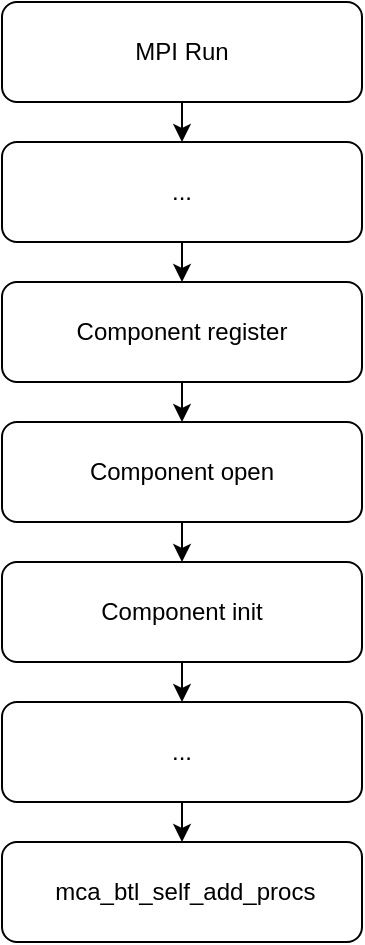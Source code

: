 <mxfile version="28.2.3">
  <diagram name="第 1 页" id="o8aI4CcG_pzPY-FTYWcE">
    <mxGraphModel dx="1169" dy="653" grid="1" gridSize="10" guides="1" tooltips="1" connect="1" arrows="1" fold="1" page="1" pageScale="1" pageWidth="827" pageHeight="1169" math="0" shadow="0">
      <root>
        <mxCell id="0" />
        <mxCell id="1" parent="0" />
        <mxCell id="6xK6vwWIE_z2Mid3gq3f-4" style="edgeStyle=orthogonalEdgeStyle;rounded=0;orthogonalLoop=1;jettySize=auto;html=1;exitX=0.5;exitY=1;exitDx=0;exitDy=0;entryX=0.5;entryY=0;entryDx=0;entryDy=0;fontFamily=Helvetica;fontSize=12;fontColor=default;" edge="1" parent="1" source="6xK6vwWIE_z2Mid3gq3f-1" target="6xK6vwWIE_z2Mid3gq3f-2">
          <mxGeometry relative="1" as="geometry" />
        </mxCell>
        <mxCell id="6xK6vwWIE_z2Mid3gq3f-1" value="MPI Run" style="rounded=1;whiteSpace=wrap;html=1;fillColor=none;" vertex="1" parent="1">
          <mxGeometry x="324" y="40" width="180" height="50" as="geometry" />
        </mxCell>
        <mxCell id="6xK6vwWIE_z2Mid3gq3f-7" style="edgeStyle=orthogonalEdgeStyle;rounded=0;orthogonalLoop=1;jettySize=auto;html=1;exitX=0.5;exitY=1;exitDx=0;exitDy=0;entryX=0.5;entryY=0;entryDx=0;entryDy=0;fontFamily=Helvetica;fontSize=12;fontColor=default;" edge="1" parent="1" source="6xK6vwWIE_z2Mid3gq3f-2" target="6xK6vwWIE_z2Mid3gq3f-6">
          <mxGeometry relative="1" as="geometry" />
        </mxCell>
        <mxCell id="6xK6vwWIE_z2Mid3gq3f-2" value="..." style="rounded=1;whiteSpace=wrap;html=1;fillColor=none;" vertex="1" parent="1">
          <mxGeometry x="324" y="110" width="180" height="50" as="geometry" />
        </mxCell>
        <mxCell id="6xK6vwWIE_z2Mid3gq3f-9" style="edgeStyle=orthogonalEdgeStyle;rounded=0;orthogonalLoop=1;jettySize=auto;html=1;exitX=0.5;exitY=1;exitDx=0;exitDy=0;entryX=0.5;entryY=0;entryDx=0;entryDy=0;fontFamily=Helvetica;fontSize=12;fontColor=default;" edge="1" parent="1" source="6xK6vwWIE_z2Mid3gq3f-6" target="6xK6vwWIE_z2Mid3gq3f-8">
          <mxGeometry relative="1" as="geometry" />
        </mxCell>
        <mxCell id="6xK6vwWIE_z2Mid3gq3f-6" value="Component register" style="rounded=1;whiteSpace=wrap;html=1;fillColor=none;" vertex="1" parent="1">
          <mxGeometry x="324" y="180" width="180" height="50" as="geometry" />
        </mxCell>
        <mxCell id="6xK6vwWIE_z2Mid3gq3f-11" style="edgeStyle=orthogonalEdgeStyle;rounded=0;orthogonalLoop=1;jettySize=auto;html=1;exitX=0.5;exitY=1;exitDx=0;exitDy=0;entryX=0.5;entryY=0;entryDx=0;entryDy=0;fontFamily=Helvetica;fontSize=12;fontColor=default;" edge="1" parent="1" source="6xK6vwWIE_z2Mid3gq3f-8" target="6xK6vwWIE_z2Mid3gq3f-10">
          <mxGeometry relative="1" as="geometry" />
        </mxCell>
        <mxCell id="6xK6vwWIE_z2Mid3gq3f-8" value="Component open" style="rounded=1;whiteSpace=wrap;html=1;fillColor=none;" vertex="1" parent="1">
          <mxGeometry x="324" y="250" width="180" height="50" as="geometry" />
        </mxCell>
        <mxCell id="6xK6vwWIE_z2Mid3gq3f-30" style="edgeStyle=orthogonalEdgeStyle;rounded=0;orthogonalLoop=1;jettySize=auto;html=1;exitX=0.5;exitY=1;exitDx=0;exitDy=0;entryX=0.5;entryY=0;entryDx=0;entryDy=0;fontFamily=Helvetica;fontSize=12;fontColor=default;" edge="1" parent="1" source="6xK6vwWIE_z2Mid3gq3f-10" target="6xK6vwWIE_z2Mid3gq3f-26">
          <mxGeometry relative="1" as="geometry" />
        </mxCell>
        <mxCell id="6xK6vwWIE_z2Mid3gq3f-10" value="Component init" style="rounded=1;whiteSpace=wrap;html=1;fillColor=none;" vertex="1" parent="1">
          <mxGeometry x="324" y="320" width="180" height="50" as="geometry" />
        </mxCell>
        <mxCell id="6xK6vwWIE_z2Mid3gq3f-28" style="edgeStyle=orthogonalEdgeStyle;rounded=0;orthogonalLoop=1;jettySize=auto;html=1;exitX=0.5;exitY=1;exitDx=0;exitDy=0;entryX=0.5;entryY=0;entryDx=0;entryDy=0;fontFamily=Helvetica;fontSize=12;fontColor=default;" edge="1" parent="1" source="6xK6vwWIE_z2Mid3gq3f-26" target="6xK6vwWIE_z2Mid3gq3f-27">
          <mxGeometry relative="1" as="geometry" />
        </mxCell>
        <mxCell id="6xK6vwWIE_z2Mid3gq3f-26" value="..." style="rounded=1;whiteSpace=wrap;html=1;fillColor=none;" vertex="1" parent="1">
          <mxGeometry x="324" y="390" width="180" height="50" as="geometry" />
        </mxCell>
        <mxCell id="6xK6vwWIE_z2Mid3gq3f-27" value="&amp;nbsp;mca_btl_self_add_procs" style="rounded=1;whiteSpace=wrap;html=1;fillColor=none;" vertex="1" parent="1">
          <mxGeometry x="324" y="460" width="180" height="50" as="geometry" />
        </mxCell>
      </root>
    </mxGraphModel>
  </diagram>
</mxfile>
